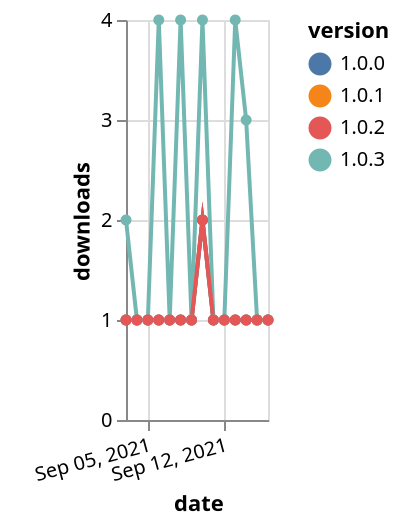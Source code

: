 {"$schema": "https://vega.github.io/schema/vega-lite/v5.json", "description": "A simple bar chart with embedded data.", "data": {"values": [{"date": "2021-09-03", "total": 214, "delta": 1, "version": "1.0.1"}, {"date": "2021-09-04", "total": 215, "delta": 1, "version": "1.0.1"}, {"date": "2021-09-05", "total": 216, "delta": 1, "version": "1.0.1"}, {"date": "2021-09-06", "total": 217, "delta": 1, "version": "1.0.1"}, {"date": "2021-09-07", "total": 218, "delta": 1, "version": "1.0.1"}, {"date": "2021-09-08", "total": 219, "delta": 1, "version": "1.0.1"}, {"date": "2021-09-09", "total": 220, "delta": 1, "version": "1.0.1"}, {"date": "2021-09-10", "total": 222, "delta": 2, "version": "1.0.1"}, {"date": "2021-09-11", "total": 223, "delta": 1, "version": "1.0.1"}, {"date": "2021-09-12", "total": 224, "delta": 1, "version": "1.0.1"}, {"date": "2021-09-13", "total": 225, "delta": 1, "version": "1.0.1"}, {"date": "2021-09-14", "total": 226, "delta": 1, "version": "1.0.1"}, {"date": "2021-09-15", "total": 227, "delta": 1, "version": "1.0.1"}, {"date": "2021-09-16", "total": 228, "delta": 1, "version": "1.0.1"}, {"date": "2021-09-03", "total": 240, "delta": 1, "version": "1.0.0"}, {"date": "2021-09-04", "total": 241, "delta": 1, "version": "1.0.0"}, {"date": "2021-09-05", "total": 242, "delta": 1, "version": "1.0.0"}, {"date": "2021-09-06", "total": 243, "delta": 1, "version": "1.0.0"}, {"date": "2021-09-07", "total": 244, "delta": 1, "version": "1.0.0"}, {"date": "2021-09-08", "total": 245, "delta": 1, "version": "1.0.0"}, {"date": "2021-09-09", "total": 246, "delta": 1, "version": "1.0.0"}, {"date": "2021-09-10", "total": 248, "delta": 2, "version": "1.0.0"}, {"date": "2021-09-11", "total": 249, "delta": 1, "version": "1.0.0"}, {"date": "2021-09-12", "total": 250, "delta": 1, "version": "1.0.0"}, {"date": "2021-09-13", "total": 251, "delta": 1, "version": "1.0.0"}, {"date": "2021-09-14", "total": 252, "delta": 1, "version": "1.0.0"}, {"date": "2021-09-15", "total": 253, "delta": 1, "version": "1.0.0"}, {"date": "2021-09-16", "total": 254, "delta": 1, "version": "1.0.0"}, {"date": "2021-09-03", "total": 337, "delta": 2, "version": "1.0.3"}, {"date": "2021-09-04", "total": 338, "delta": 1, "version": "1.0.3"}, {"date": "2021-09-05", "total": 339, "delta": 1, "version": "1.0.3"}, {"date": "2021-09-06", "total": 343, "delta": 4, "version": "1.0.3"}, {"date": "2021-09-07", "total": 344, "delta": 1, "version": "1.0.3"}, {"date": "2021-09-08", "total": 348, "delta": 4, "version": "1.0.3"}, {"date": "2021-09-09", "total": 349, "delta": 1, "version": "1.0.3"}, {"date": "2021-09-10", "total": 353, "delta": 4, "version": "1.0.3"}, {"date": "2021-09-11", "total": 354, "delta": 1, "version": "1.0.3"}, {"date": "2021-09-12", "total": 355, "delta": 1, "version": "1.0.3"}, {"date": "2021-09-13", "total": 359, "delta": 4, "version": "1.0.3"}, {"date": "2021-09-14", "total": 362, "delta": 3, "version": "1.0.3"}, {"date": "2021-09-15", "total": 363, "delta": 1, "version": "1.0.3"}, {"date": "2021-09-16", "total": 364, "delta": 1, "version": "1.0.3"}, {"date": "2021-09-03", "total": 214, "delta": 1, "version": "1.0.2"}, {"date": "2021-09-04", "total": 215, "delta": 1, "version": "1.0.2"}, {"date": "2021-09-05", "total": 216, "delta": 1, "version": "1.0.2"}, {"date": "2021-09-06", "total": 217, "delta": 1, "version": "1.0.2"}, {"date": "2021-09-07", "total": 218, "delta": 1, "version": "1.0.2"}, {"date": "2021-09-08", "total": 219, "delta": 1, "version": "1.0.2"}, {"date": "2021-09-09", "total": 220, "delta": 1, "version": "1.0.2"}, {"date": "2021-09-10", "total": 222, "delta": 2, "version": "1.0.2"}, {"date": "2021-09-11", "total": 223, "delta": 1, "version": "1.0.2"}, {"date": "2021-09-12", "total": 224, "delta": 1, "version": "1.0.2"}, {"date": "2021-09-13", "total": 225, "delta": 1, "version": "1.0.2"}, {"date": "2021-09-14", "total": 226, "delta": 1, "version": "1.0.2"}, {"date": "2021-09-15", "total": 227, "delta": 1, "version": "1.0.2"}, {"date": "2021-09-16", "total": 228, "delta": 1, "version": "1.0.2"}]}, "width": "container", "mark": {"type": "line", "point": {"filled": true}}, "encoding": {"x": {"field": "date", "type": "temporal", "timeUnit": "yearmonthdate", "title": "date", "axis": {"labelAngle": -15}}, "y": {"field": "delta", "type": "quantitative", "title": "downloads"}, "color": {"field": "version", "type": "nominal"}, "tooltip": {"field": "delta"}}}
